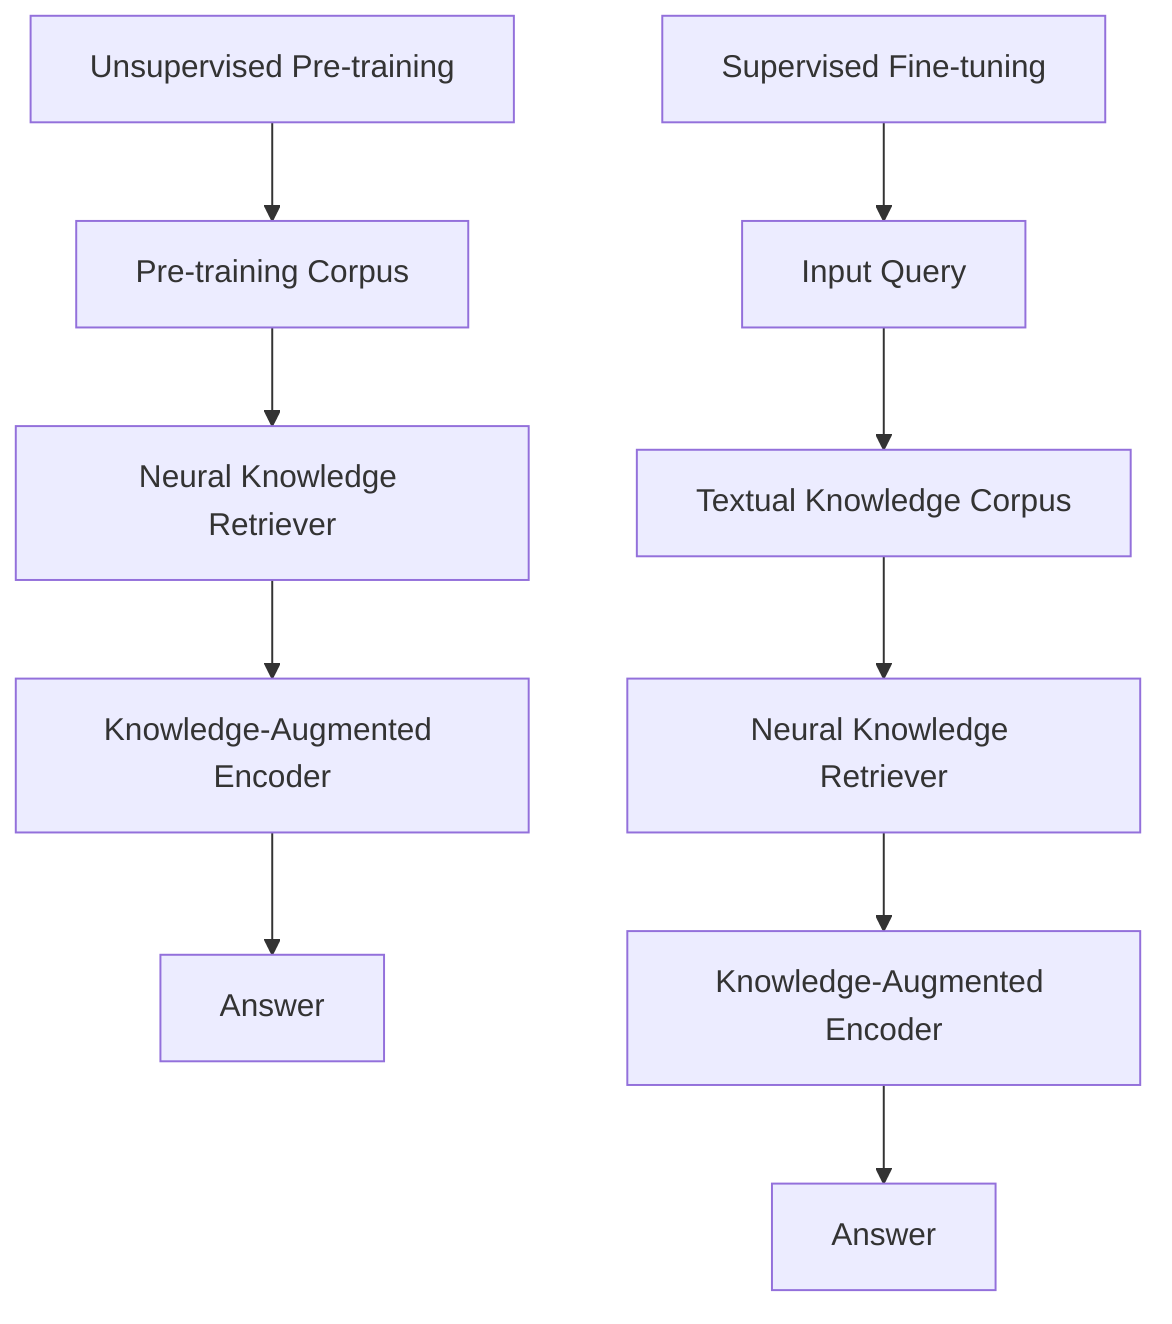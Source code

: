 flowchart TD
    A[Unsupervised Pre-training] --> B[Pre-training Corpus]
    B --> C[Neural Knowledge Retriever]
    C --> D[Knowledge-Augmented Encoder]
    D --> E[Answer]
    
    F[Supervised Fine-tuning] --> G[Input Query]
    G --> H[Textual Knowledge Corpus]
    H --> I[Neural Knowledge Retriever]
    I --> J[Knowledge-Augmented Encoder]
    J --> K[Answer]